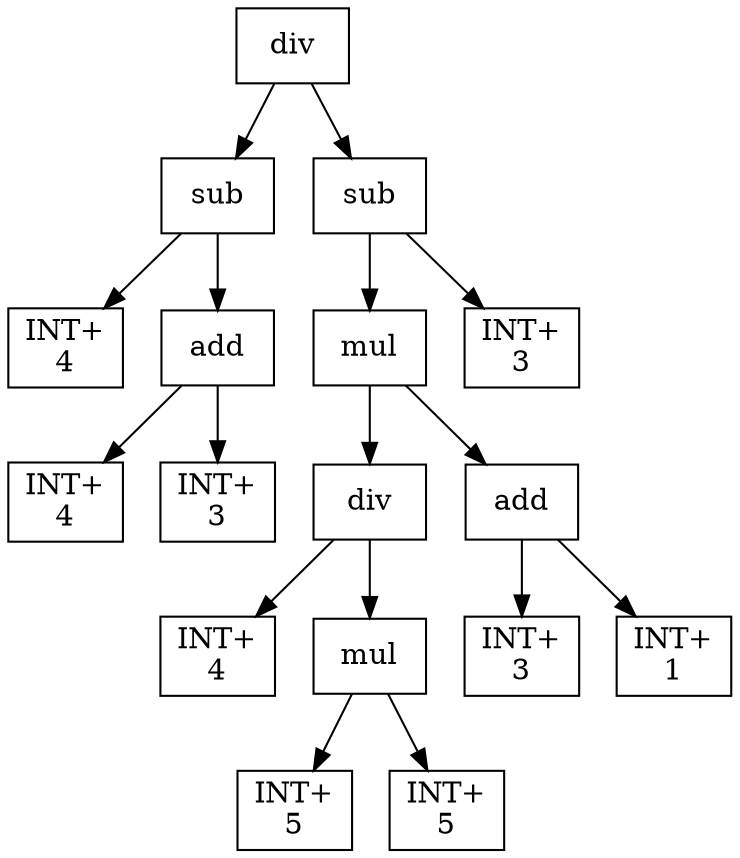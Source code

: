 digraph expr {
  node [shape=box];
  n1 [label="div"];
  n2 [label="sub"];
  n3 [label="INT+\n4"];
  n4 [label="add"];
  n5 [label="INT+\n4"];
  n6 [label="INT+\n3"];
  n4 -> n5;
  n4 -> n6;
  n2 -> n3;
  n2 -> n4;
  n7 [label="sub"];
  n8 [label="mul"];
  n9 [label="div"];
  n10 [label="INT+\n4"];
  n11 [label="mul"];
  n12 [label="INT+\n5"];
  n13 [label="INT+\n5"];
  n11 -> n12;
  n11 -> n13;
  n9 -> n10;
  n9 -> n11;
  n14 [label="add"];
  n15 [label="INT+\n3"];
  n16 [label="INT+\n1"];
  n14 -> n15;
  n14 -> n16;
  n8 -> n9;
  n8 -> n14;
  n17 [label="INT+\n3"];
  n7 -> n8;
  n7 -> n17;
  n1 -> n2;
  n1 -> n7;
}